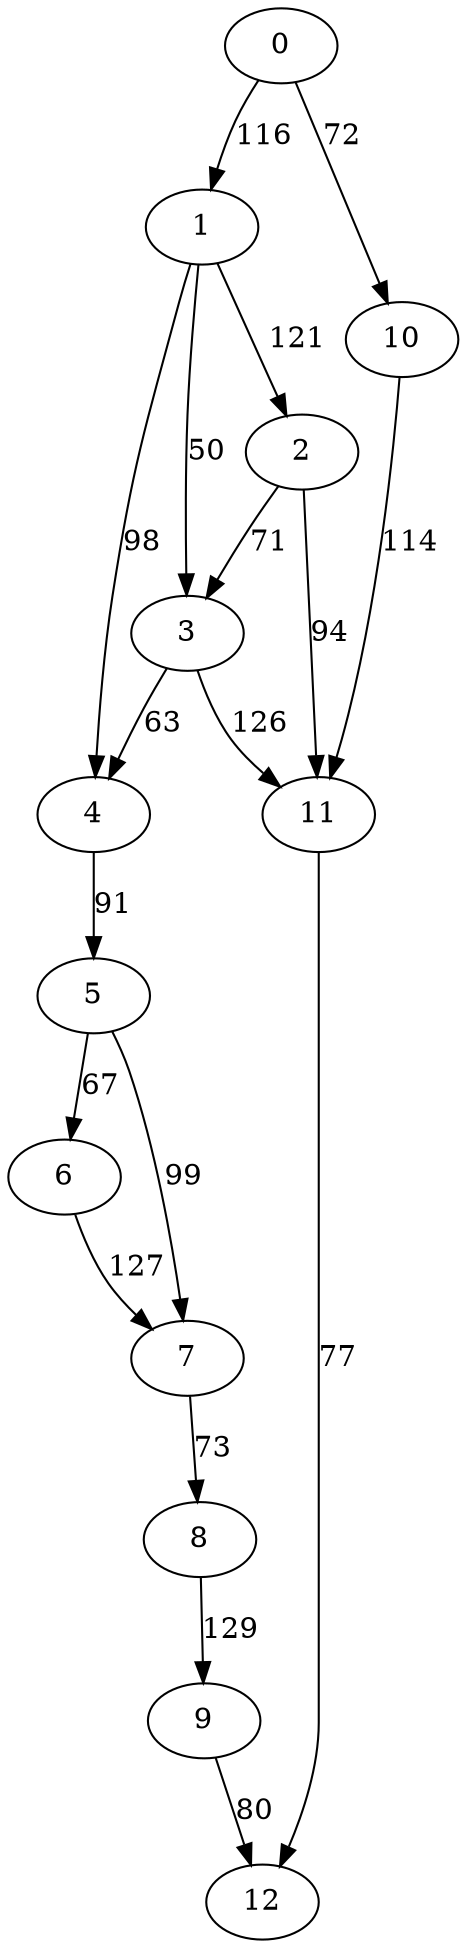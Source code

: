 digraph t20p2r7_12 {
0 -> 1 [ label = 116 ];
0 -> 10 [ label = 72 ];
1 -> 2 [ label = 121 ];
1 -> 3 [ label = 50 ];
1 -> 4 [ label = 98 ];
2 -> 3 [ label = 71 ];
2 -> 11 [ label = 94 ];
3 -> 4 [ label = 63 ];
3 -> 11 [ label = 126 ];
4 -> 5 [ label = 91 ];
5 -> 6 [ label = 67 ];
5 -> 7 [ label = 99 ];
6 -> 7 [ label = 127 ];
7 -> 8 [ label = 73 ];
8 -> 9 [ label = 129 ];
9 -> 12 [ label = 80 ];
10 -> 11 [ label = 114 ];
11 -> 12 [ label = 77 ];
 }

